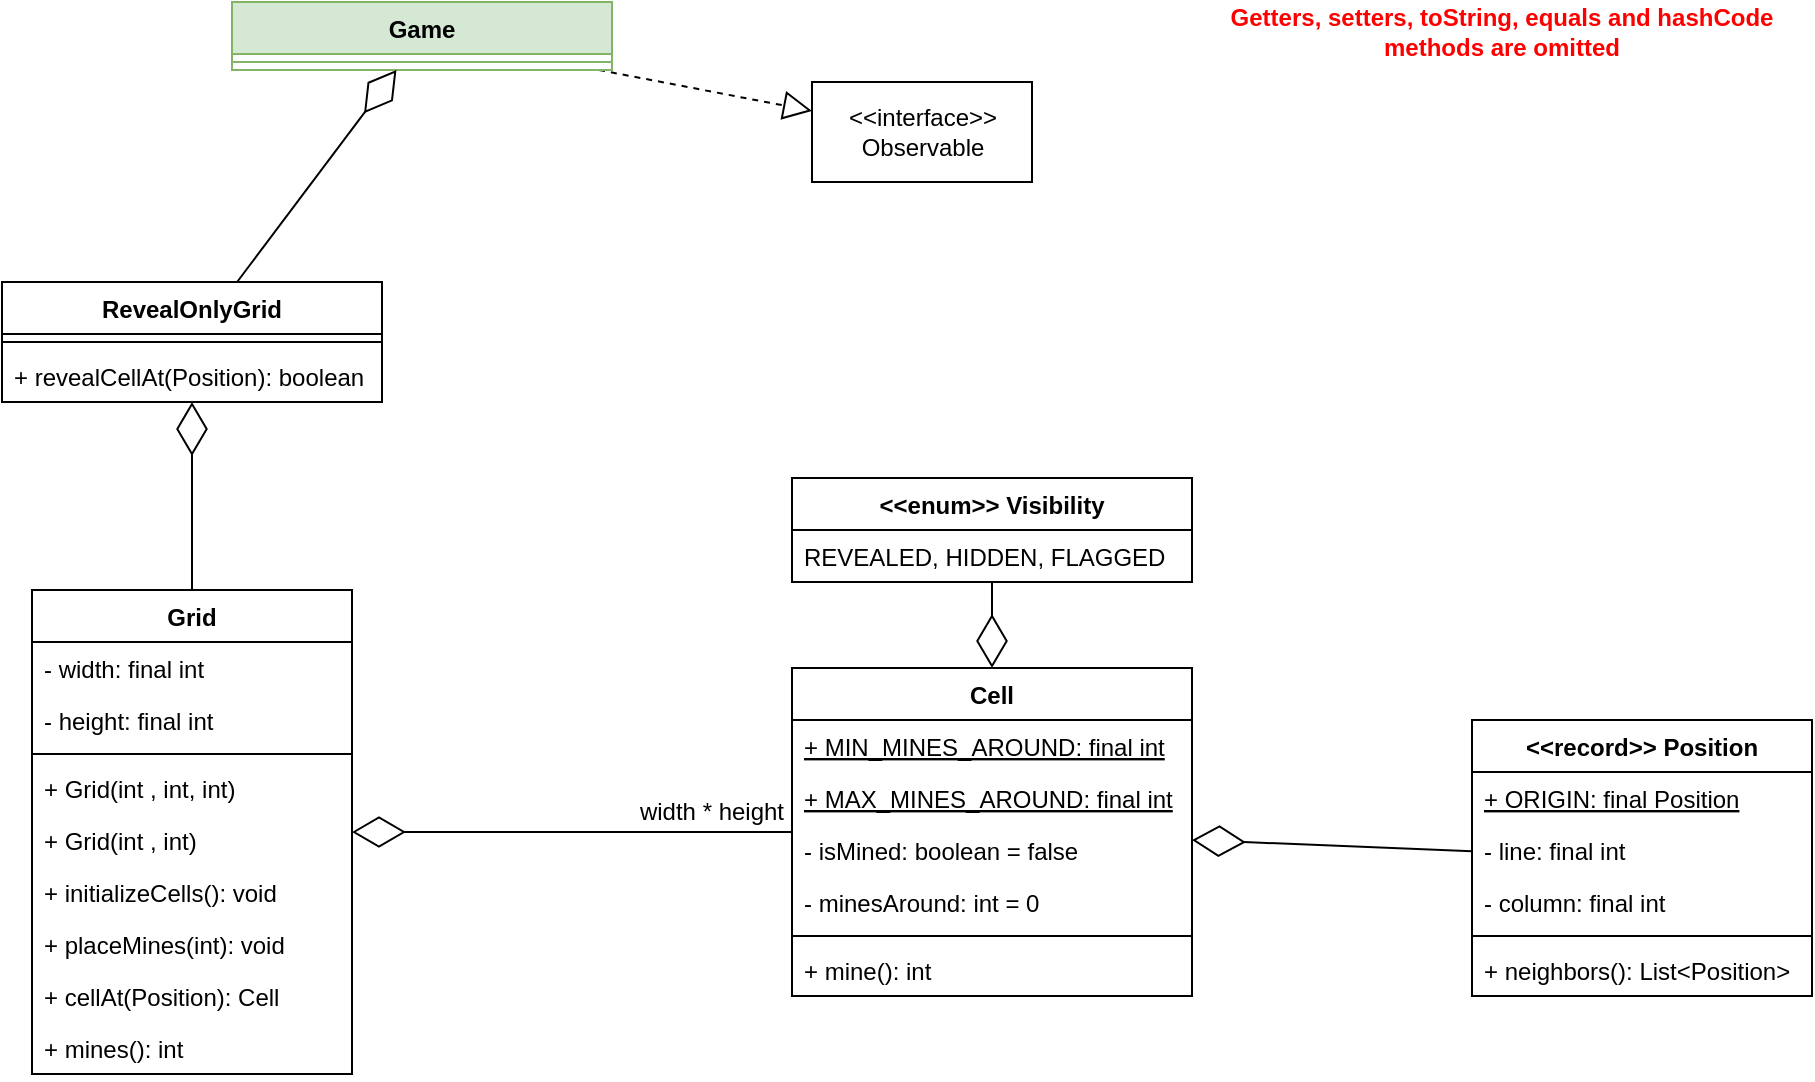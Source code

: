 <mxfile version="20.8.16" type="device"><diagram name="Page-1" id="5Wt-9grWqNKoGvMw_udb"><mxGraphModel dx="1434" dy="775" grid="1" gridSize="10" guides="1" tooltips="1" connect="1" arrows="1" fold="1" page="1" pageScale="1" pageWidth="1169" pageHeight="827" math="0" shadow="0"><root><mxCell id="0"/><mxCell id="1" parent="0"/><mxCell id="htkSFbIjtADOmCAuS_iD-1" value="Grid" style="swimlane;fontStyle=1;align=center;verticalAlign=top;childLayout=stackLayout;horizontal=1;startSize=26;horizontalStack=0;resizeParent=1;resizeParentMax=0;resizeLast=0;collapsible=1;marginBottom=0;" parent="1" vertex="1"><mxGeometry x="140" y="334" width="160" height="242" as="geometry"/></mxCell><mxCell id="htkSFbIjtADOmCAuS_iD-13" value="- width: final int" style="text;strokeColor=none;fillColor=none;align=left;verticalAlign=top;spacingLeft=4;spacingRight=4;overflow=hidden;rotatable=0;points=[[0,0.5],[1,0.5]];portConstraint=eastwest;" parent="htkSFbIjtADOmCAuS_iD-1" vertex="1"><mxGeometry y="26" width="160" height="26" as="geometry"/></mxCell><mxCell id="htkSFbIjtADOmCAuS_iD-14" value="- height: final int" style="text;strokeColor=none;fillColor=none;align=left;verticalAlign=top;spacingLeft=4;spacingRight=4;overflow=hidden;rotatable=0;points=[[0,0.5],[1,0.5]];portConstraint=eastwest;" parent="htkSFbIjtADOmCAuS_iD-1" vertex="1"><mxGeometry y="52" width="160" height="26" as="geometry"/></mxCell><mxCell id="htkSFbIjtADOmCAuS_iD-3" value="" style="line;strokeWidth=1;fillColor=none;align=left;verticalAlign=middle;spacingTop=-1;spacingLeft=3;spacingRight=3;rotatable=0;labelPosition=right;points=[];portConstraint=eastwest;strokeColor=inherit;" parent="htkSFbIjtADOmCAuS_iD-1" vertex="1"><mxGeometry y="78" width="160" height="8" as="geometry"/></mxCell><mxCell id="htkSFbIjtADOmCAuS_iD-19" value="+ Grid(int , int, int)" style="text;strokeColor=none;fillColor=none;align=left;verticalAlign=top;spacingLeft=4;spacingRight=4;overflow=hidden;rotatable=0;points=[[0,0.5],[1,0.5]];portConstraint=eastwest;" parent="htkSFbIjtADOmCAuS_iD-1" vertex="1"><mxGeometry y="86" width="160" height="26" as="geometry"/></mxCell><mxCell id="YJY5yPN5eXjyEPjQiSvH-1" value="+ Grid(int , int)" style="text;strokeColor=none;fillColor=none;align=left;verticalAlign=top;spacingLeft=4;spacingRight=4;overflow=hidden;rotatable=0;points=[[0,0.5],[1,0.5]];portConstraint=eastwest;" parent="htkSFbIjtADOmCAuS_iD-1" vertex="1"><mxGeometry y="112" width="160" height="26" as="geometry"/></mxCell><mxCell id="YJY5yPN5eXjyEPjQiSvH-2" value="+ initializeCells(): void" style="text;strokeColor=none;fillColor=none;align=left;verticalAlign=top;spacingLeft=4;spacingRight=4;overflow=hidden;rotatable=0;points=[[0,0.5],[1,0.5]];portConstraint=eastwest;" parent="htkSFbIjtADOmCAuS_iD-1" vertex="1"><mxGeometry y="138" width="160" height="26" as="geometry"/></mxCell><mxCell id="YJY5yPN5eXjyEPjQiSvH-3" value="+ placeMines(int): void" style="text;strokeColor=none;fillColor=none;align=left;verticalAlign=top;spacingLeft=4;spacingRight=4;overflow=hidden;rotatable=0;points=[[0,0.5],[1,0.5]];portConstraint=eastwest;" parent="htkSFbIjtADOmCAuS_iD-1" vertex="1"><mxGeometry y="164" width="160" height="26" as="geometry"/></mxCell><mxCell id="YJY5yPN5eXjyEPjQiSvH-4" value="+ cellAt(Position): Cell" style="text;strokeColor=none;fillColor=none;align=left;verticalAlign=top;spacingLeft=4;spacingRight=4;overflow=hidden;rotatable=0;points=[[0,0.5],[1,0.5]];portConstraint=eastwest;" parent="htkSFbIjtADOmCAuS_iD-1" vertex="1"><mxGeometry y="190" width="160" height="26" as="geometry"/></mxCell><mxCell id="YJY5yPN5eXjyEPjQiSvH-5" value="+ mines(): int" style="text;strokeColor=none;fillColor=none;align=left;verticalAlign=top;spacingLeft=4;spacingRight=4;overflow=hidden;rotatable=0;points=[[0,0.5],[1,0.5]];portConstraint=eastwest;" parent="htkSFbIjtADOmCAuS_iD-1" vertex="1"><mxGeometry y="216" width="160" height="26" as="geometry"/></mxCell><mxCell id="htkSFbIjtADOmCAuS_iD-5" value="Cell" style="swimlane;fontStyle=1;align=center;verticalAlign=top;childLayout=stackLayout;horizontal=1;startSize=26;horizontalStack=0;resizeParent=1;resizeParentMax=0;resizeLast=0;collapsible=1;marginBottom=0;" parent="1" vertex="1"><mxGeometry x="520" y="373" width="200" height="164" as="geometry"/></mxCell><mxCell id="YJY5yPN5eXjyEPjQiSvH-7" value="+ MIN_MINES_AROUND: final int" style="text;strokeColor=none;fillColor=none;align=left;verticalAlign=top;spacingLeft=4;spacingRight=4;overflow=hidden;rotatable=0;points=[[0,0.5],[1,0.5]];portConstraint=eastwest;fontStyle=4" parent="htkSFbIjtADOmCAuS_iD-5" vertex="1"><mxGeometry y="26" width="200" height="26" as="geometry"/></mxCell><mxCell id="YJY5yPN5eXjyEPjQiSvH-8" value="+ MAX_MINES_AROUND: final int" style="text;strokeColor=none;fillColor=none;align=left;verticalAlign=top;spacingLeft=4;spacingRight=4;overflow=hidden;rotatable=0;points=[[0,0.5],[1,0.5]];portConstraint=eastwest;fontStyle=4" parent="htkSFbIjtADOmCAuS_iD-5" vertex="1"><mxGeometry y="52" width="200" height="26" as="geometry"/></mxCell><mxCell id="htkSFbIjtADOmCAuS_iD-17" value="- isMined: boolean = false" style="text;strokeColor=none;fillColor=none;align=left;verticalAlign=top;spacingLeft=4;spacingRight=4;overflow=hidden;rotatable=0;points=[[0,0.5],[1,0.5]];portConstraint=eastwest;" parent="htkSFbIjtADOmCAuS_iD-5" vertex="1"><mxGeometry y="78" width="200" height="26" as="geometry"/></mxCell><mxCell id="htkSFbIjtADOmCAuS_iD-18" value="- minesAround: int = 0" style="text;strokeColor=none;fillColor=none;align=left;verticalAlign=top;spacingLeft=4;spacingRight=4;overflow=hidden;rotatable=0;points=[[0,0.5],[1,0.5]];portConstraint=eastwest;" parent="htkSFbIjtADOmCAuS_iD-5" vertex="1"><mxGeometry y="104" width="200" height="26" as="geometry"/></mxCell><mxCell id="htkSFbIjtADOmCAuS_iD-6" value="" style="line;strokeWidth=1;fillColor=none;align=left;verticalAlign=middle;spacingTop=-1;spacingLeft=3;spacingRight=3;rotatable=0;labelPosition=right;points=[];portConstraint=eastwest;strokeColor=inherit;" parent="htkSFbIjtADOmCAuS_iD-5" vertex="1"><mxGeometry y="130" width="200" height="8" as="geometry"/></mxCell><mxCell id="YJY5yPN5eXjyEPjQiSvH-6" value="+ mine(): int" style="text;strokeColor=none;fillColor=none;align=left;verticalAlign=top;spacingLeft=4;spacingRight=4;overflow=hidden;rotatable=0;points=[[0,0.5],[1,0.5]];portConstraint=eastwest;" parent="htkSFbIjtADOmCAuS_iD-5" vertex="1"><mxGeometry y="138" width="200" height="26" as="geometry"/></mxCell><mxCell id="htkSFbIjtADOmCAuS_iD-7" value="&lt;&lt;enum&gt;&gt; Visibility" style="swimlane;fontStyle=1;align=center;verticalAlign=top;childLayout=stackLayout;horizontal=1;startSize=26;horizontalStack=0;resizeParent=1;resizeParentMax=0;resizeLast=0;collapsible=1;marginBottom=0;" parent="1" vertex="1"><mxGeometry x="520" y="278" width="200" height="52" as="geometry"/></mxCell><mxCell id="htkSFbIjtADOmCAuS_iD-9" value="REVEALED, HIDDEN, FLAGGED" style="text;strokeColor=none;fillColor=none;align=left;verticalAlign=top;spacingLeft=4;spacingRight=4;overflow=hidden;rotatable=0;points=[[0,0.5],[1,0.5]];portConstraint=eastwest;" parent="htkSFbIjtADOmCAuS_iD-7" vertex="1"><mxGeometry y="26" width="200" height="26" as="geometry"/></mxCell><mxCell id="htkSFbIjtADOmCAuS_iD-11" value="" style="endArrow=diamondThin;endFill=0;endSize=24;html=1;rounded=0;" parent="1" source="htkSFbIjtADOmCAuS_iD-7" target="htkSFbIjtADOmCAuS_iD-5" edge="1"><mxGeometry width="160" relative="1" as="geometry"><mxPoint x="390" y="458" as="sourcePoint"/><mxPoint x="550" y="458" as="targetPoint"/></mxGeometry></mxCell><mxCell id="htkSFbIjtADOmCAuS_iD-12" value="" style="endArrow=diamondThin;endFill=0;endSize=24;html=1;rounded=0;" parent="1" source="htkSFbIjtADOmCAuS_iD-5" target="htkSFbIjtADOmCAuS_iD-1" edge="1"><mxGeometry width="160" relative="1" as="geometry"><mxPoint x="640.204" y="348" as="sourcePoint"/><mxPoint x="674.218" y="448" as="targetPoint"/></mxGeometry></mxCell><mxCell id="htkSFbIjtADOmCAuS_iD-16" value="width * height" style="text;html=1;strokeColor=none;fillColor=none;align=center;verticalAlign=middle;whiteSpace=wrap;rounded=0;" parent="1" vertex="1"><mxGeometry x="440" y="430" width="80" height="30" as="geometry"/></mxCell><mxCell id="htkSFbIjtADOmCAuS_iD-21" value="&lt;&lt;record&gt;&gt; Position" style="swimlane;fontStyle=1;align=center;verticalAlign=top;childLayout=stackLayout;horizontal=1;startSize=26;horizontalStack=0;resizeParent=1;resizeParentMax=0;resizeLast=0;collapsible=1;marginBottom=0;" parent="1" vertex="1"><mxGeometry x="860" y="399" width="170" height="138" as="geometry"/></mxCell><mxCell id="eWlAyNxhG0mR3p8BL_s1-2" value="+ ORIGIN: final Position" style="text;strokeColor=none;fillColor=none;align=left;verticalAlign=top;spacingLeft=4;spacingRight=4;overflow=hidden;rotatable=0;points=[[0,0.5],[1,0.5]];portConstraint=eastwest;fontStyle=4" parent="htkSFbIjtADOmCAuS_iD-21" vertex="1"><mxGeometry y="26" width="170" height="26" as="geometry"/></mxCell><mxCell id="htkSFbIjtADOmCAuS_iD-22" value="- line: final int" style="text;strokeColor=none;fillColor=none;align=left;verticalAlign=top;spacingLeft=4;spacingRight=4;overflow=hidden;rotatable=0;points=[[0,0.5],[1,0.5]];portConstraint=eastwest;" parent="htkSFbIjtADOmCAuS_iD-21" vertex="1"><mxGeometry y="52" width="170" height="26" as="geometry"/></mxCell><mxCell id="htkSFbIjtADOmCAuS_iD-24" value="- column: final int" style="text;strokeColor=none;fillColor=none;align=left;verticalAlign=top;spacingLeft=4;spacingRight=4;overflow=hidden;rotatable=0;points=[[0,0.5],[1,0.5]];portConstraint=eastwest;" parent="htkSFbIjtADOmCAuS_iD-21" vertex="1"><mxGeometry y="78" width="170" height="26" as="geometry"/></mxCell><mxCell id="htkSFbIjtADOmCAuS_iD-23" value="" style="line;strokeWidth=1;fillColor=none;align=left;verticalAlign=middle;spacingTop=-1;spacingLeft=3;spacingRight=3;rotatable=0;labelPosition=right;points=[];portConstraint=eastwest;strokeColor=inherit;" parent="htkSFbIjtADOmCAuS_iD-21" vertex="1"><mxGeometry y="104" width="170" height="8" as="geometry"/></mxCell><mxCell id="htkSFbIjtADOmCAuS_iD-27" value="+ neighbors(): List&lt;Position&gt;" style="text;strokeColor=none;fillColor=none;align=left;verticalAlign=top;spacingLeft=4;spacingRight=4;overflow=hidden;rotatable=0;points=[[0,0.5],[1,0.5]];portConstraint=eastwest;" parent="htkSFbIjtADOmCAuS_iD-21" vertex="1"><mxGeometry y="112" width="170" height="26" as="geometry"/></mxCell><mxCell id="htkSFbIjtADOmCAuS_iD-25" value="" style="endArrow=diamondThin;endFill=0;endSize=24;html=1;rounded=0;" parent="1" source="htkSFbIjtADOmCAuS_iD-21" target="htkSFbIjtADOmCAuS_iD-5" edge="1"><mxGeometry width="160" relative="1" as="geometry"><mxPoint x="640.204" y="348" as="sourcePoint"/><mxPoint x="665.374" y="422" as="targetPoint"/></mxGeometry></mxCell><mxCell id="eWlAyNxhG0mR3p8BL_s1-1" value="&lt;b&gt;&lt;font color=&quot;#ff0000&quot;&gt;Getters, setters, toString, equals and hashCode methods are omitted&lt;/font&gt;&lt;/b&gt;" style="text;html=1;strokeColor=none;fillColor=none;align=center;verticalAlign=middle;whiteSpace=wrap;rounded=0;" parent="1" vertex="1"><mxGeometry x="730" y="40" width="290" height="30" as="geometry"/></mxCell><mxCell id="cZtfecL_JyBtGl1zmMgE-1" value="&amp;lt;&amp;lt;interface&amp;gt;&amp;gt;&lt;br&gt;Observable" style="html=1;" parent="1" vertex="1"><mxGeometry x="530" y="80" width="110" height="50" as="geometry"/></mxCell><mxCell id="cZtfecL_JyBtGl1zmMgE-2" value="" style="endArrow=block;dashed=1;endFill=0;endSize=12;html=1;rounded=0;" parent="1" source="RZowq0WEPYj4BkYHwYO0-1" target="cZtfecL_JyBtGl1zmMgE-1" edge="1"><mxGeometry width="160" relative="1" as="geometry"><mxPoint x="240" y="420" as="sourcePoint"/><mxPoint x="400" y="420" as="targetPoint"/></mxGeometry></mxCell><mxCell id="cZtfecL_JyBtGl1zmMgE-3" value="RevealOnlyGrid" style="swimlane;fontStyle=1;align=center;verticalAlign=top;childLayout=stackLayout;horizontal=1;startSize=26;horizontalStack=0;resizeParent=1;resizeParentMax=0;resizeLast=0;collapsible=1;marginBottom=0;" parent="1" vertex="1"><mxGeometry x="125" y="180" width="190" height="60" as="geometry"/></mxCell><mxCell id="cZtfecL_JyBtGl1zmMgE-5" value="" style="line;strokeWidth=1;fillColor=none;align=left;verticalAlign=middle;spacingTop=-1;spacingLeft=3;spacingRight=3;rotatable=0;labelPosition=right;points=[];portConstraint=eastwest;strokeColor=inherit;" parent="cZtfecL_JyBtGl1zmMgE-3" vertex="1"><mxGeometry y="26" width="190" height="8" as="geometry"/></mxCell><mxCell id="cZtfecL_JyBtGl1zmMgE-6" value="+ revealCellAt(Position): boolean" style="text;strokeColor=none;fillColor=none;align=left;verticalAlign=top;spacingLeft=4;spacingRight=4;overflow=hidden;rotatable=0;points=[[0,0.5],[1,0.5]];portConstraint=eastwest;" parent="cZtfecL_JyBtGl1zmMgE-3" vertex="1"><mxGeometry y="34" width="190" height="26" as="geometry"/></mxCell><mxCell id="cZtfecL_JyBtGl1zmMgE-7" value="" style="endArrow=diamondThin;endFill=0;endSize=24;html=1;rounded=0;" parent="1" source="htkSFbIjtADOmCAuS_iD-1" target="cZtfecL_JyBtGl1zmMgE-3" edge="1"><mxGeometry width="160" relative="1" as="geometry"><mxPoint x="870" y="474.6" as="sourcePoint"/><mxPoint x="730" y="469" as="targetPoint"/></mxGeometry></mxCell><mxCell id="RZowq0WEPYj4BkYHwYO0-1" value="Game" style="swimlane;fontStyle=1;align=center;verticalAlign=top;childLayout=stackLayout;horizontal=1;startSize=26;horizontalStack=0;resizeParent=1;resizeParentMax=0;resizeLast=0;collapsible=1;marginBottom=0;fillColor=#d5e8d4;strokeColor=#82b366;" vertex="1" parent="1"><mxGeometry x="240" y="40" width="190" height="34" as="geometry"/></mxCell><mxCell id="RZowq0WEPYj4BkYHwYO0-2" value="" style="line;strokeWidth=1;fillColor=none;align=left;verticalAlign=middle;spacingTop=-1;spacingLeft=3;spacingRight=3;rotatable=0;labelPosition=right;points=[];portConstraint=eastwest;strokeColor=inherit;" vertex="1" parent="RZowq0WEPYj4BkYHwYO0-1"><mxGeometry y="26" width="190" height="8" as="geometry"/></mxCell><mxCell id="RZowq0WEPYj4BkYHwYO0-4" value="" style="endArrow=diamondThin;endFill=0;endSize=24;html=1;rounded=0;" edge="1" parent="1" source="cZtfecL_JyBtGl1zmMgE-3" target="RZowq0WEPYj4BkYHwYO0-1"><mxGeometry width="160" relative="1" as="geometry"><mxPoint x="230" y="344" as="sourcePoint"/><mxPoint x="230" y="250" as="targetPoint"/></mxGeometry></mxCell></root></mxGraphModel></diagram></mxfile>
